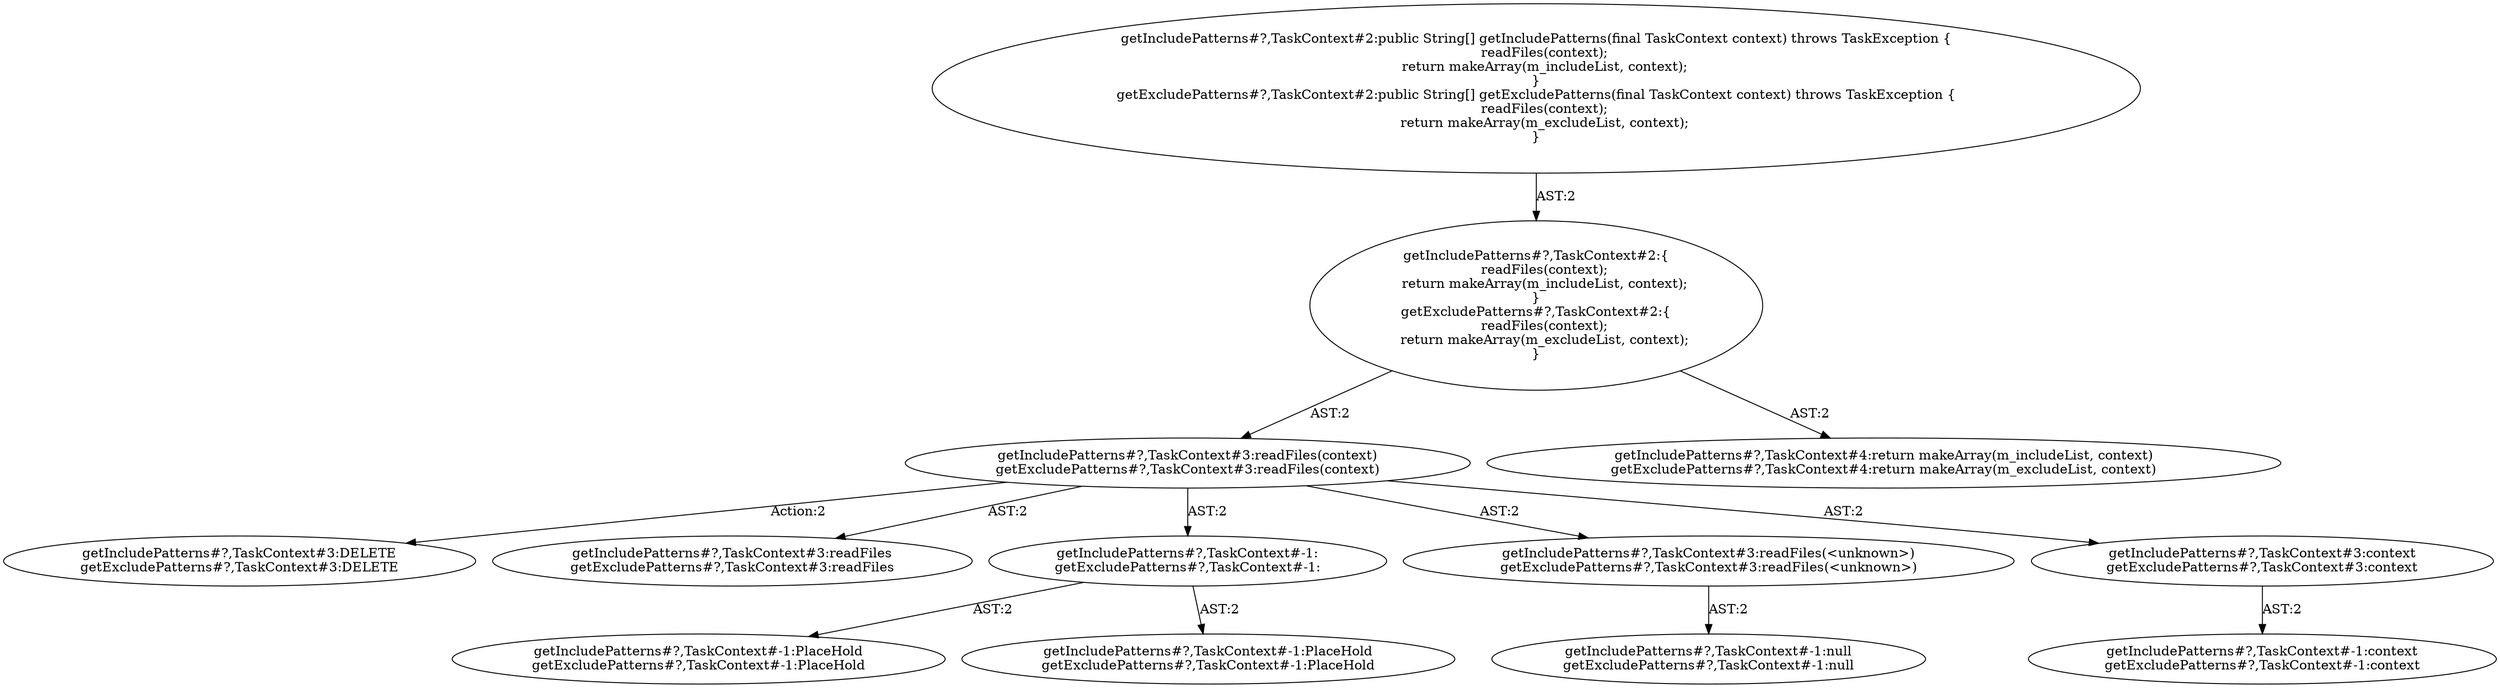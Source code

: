 digraph "Pattern" {
0 [label="getIncludePatterns#?,TaskContext#3:DELETE
getExcludePatterns#?,TaskContext#3:DELETE" shape=ellipse]
1 [label="getIncludePatterns#?,TaskContext#3:readFiles(context)
getExcludePatterns#?,TaskContext#3:readFiles(context)" shape=ellipse]
2 [label="getIncludePatterns#?,TaskContext#2:\{
    readFiles(context);
    return makeArray(m_includeList, context);
\}
getExcludePatterns#?,TaskContext#2:\{
    readFiles(context);
    return makeArray(m_excludeList, context);
\}" shape=ellipse]
3 [label="getIncludePatterns#?,TaskContext#2:public String[] getIncludePatterns(final TaskContext context) throws TaskException \{
    readFiles(context);
    return makeArray(m_includeList, context);
\}
getExcludePatterns#?,TaskContext#2:public String[] getExcludePatterns(final TaskContext context) throws TaskException \{
    readFiles(context);
    return makeArray(m_excludeList, context);
\}" shape=ellipse]
4 [label="getIncludePatterns#?,TaskContext#4:return makeArray(m_includeList, context)
getExcludePatterns#?,TaskContext#4:return makeArray(m_excludeList, context)" shape=ellipse]
5 [label="getIncludePatterns#?,TaskContext#3:readFiles
getExcludePatterns#?,TaskContext#3:readFiles" shape=ellipse]
6 [label="getIncludePatterns#?,TaskContext#-1:
getExcludePatterns#?,TaskContext#-1:" shape=ellipse]
7 [label="getIncludePatterns#?,TaskContext#-1:PlaceHold
getExcludePatterns#?,TaskContext#-1:PlaceHold" shape=ellipse]
8 [label="getIncludePatterns#?,TaskContext#-1:PlaceHold
getExcludePatterns#?,TaskContext#-1:PlaceHold" shape=ellipse]
9 [label="getIncludePatterns#?,TaskContext#3:readFiles(<unknown>)
getExcludePatterns#?,TaskContext#3:readFiles(<unknown>)" shape=ellipse]
10 [label="getIncludePatterns#?,TaskContext#-1:null
getExcludePatterns#?,TaskContext#-1:null" shape=ellipse]
11 [label="getIncludePatterns#?,TaskContext#3:context
getExcludePatterns#?,TaskContext#3:context" shape=ellipse]
12 [label="getIncludePatterns#?,TaskContext#-1:context
getExcludePatterns#?,TaskContext#-1:context" shape=ellipse]
1 -> 0 [label="Action:2"];
1 -> 5 [label="AST:2"];
1 -> 6 [label="AST:2"];
1 -> 9 [label="AST:2"];
1 -> 11 [label="AST:2"];
2 -> 1 [label="AST:2"];
2 -> 4 [label="AST:2"];
3 -> 2 [label="AST:2"];
6 -> 7 [label="AST:2"];
6 -> 8 [label="AST:2"];
9 -> 10 [label="AST:2"];
11 -> 12 [label="AST:2"];
}